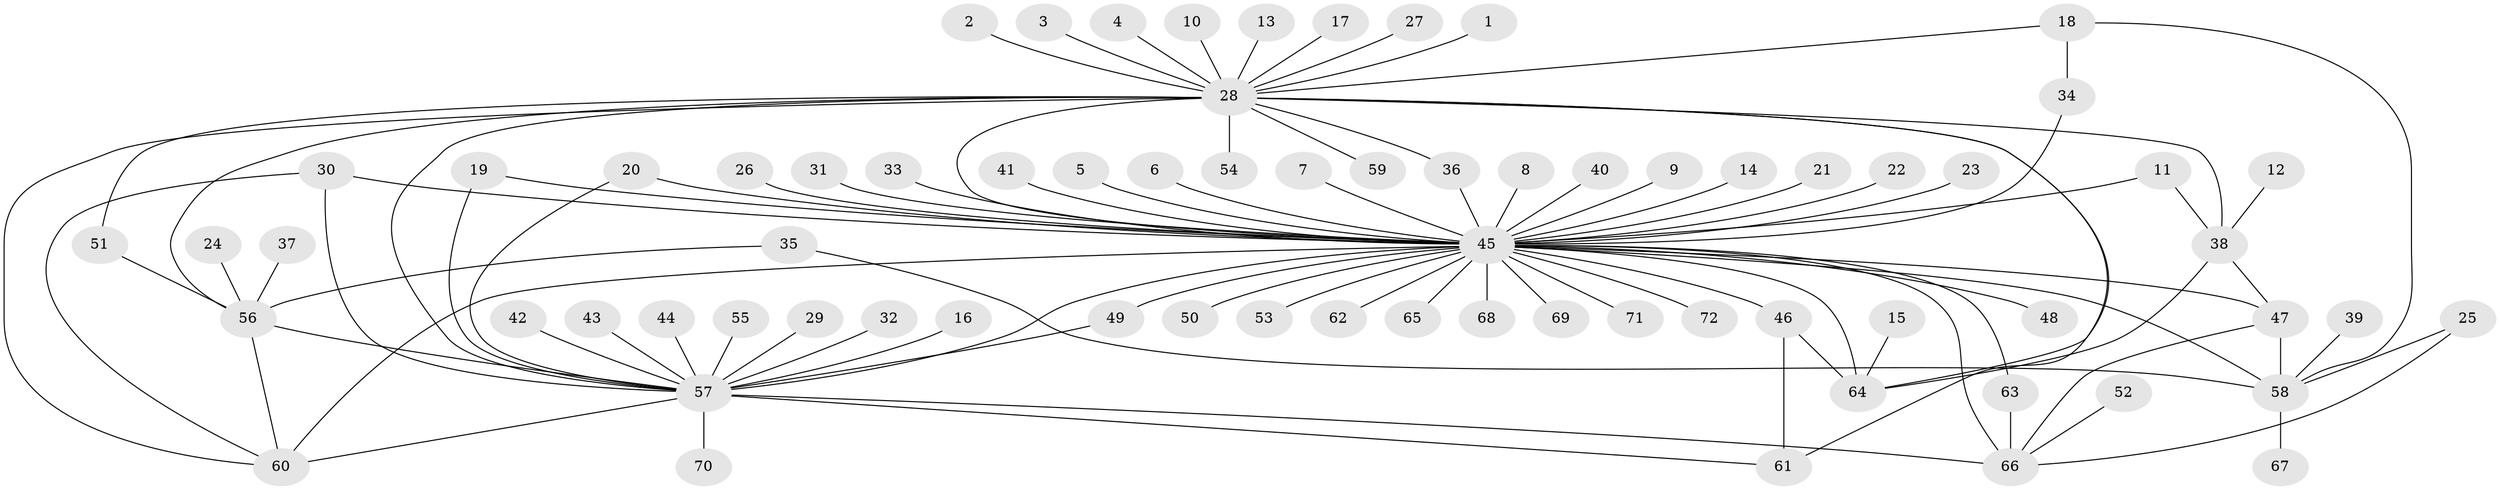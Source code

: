 // original degree distribution, {19: 0.006944444444444444, 40: 0.006944444444444444, 1: 0.5277777777777778, 4: 0.0625, 3: 0.06944444444444445, 22: 0.006944444444444444, 2: 0.2361111111111111, 5: 0.013888888888888888, 11: 0.006944444444444444, 7: 0.020833333333333332, 6: 0.027777777777777776, 13: 0.006944444444444444, 10: 0.006944444444444444}
// Generated by graph-tools (version 1.1) at 2025/49/03/09/25 03:49:49]
// undirected, 72 vertices, 98 edges
graph export_dot {
graph [start="1"]
  node [color=gray90,style=filled];
  1;
  2;
  3;
  4;
  5;
  6;
  7;
  8;
  9;
  10;
  11;
  12;
  13;
  14;
  15;
  16;
  17;
  18;
  19;
  20;
  21;
  22;
  23;
  24;
  25;
  26;
  27;
  28;
  29;
  30;
  31;
  32;
  33;
  34;
  35;
  36;
  37;
  38;
  39;
  40;
  41;
  42;
  43;
  44;
  45;
  46;
  47;
  48;
  49;
  50;
  51;
  52;
  53;
  54;
  55;
  56;
  57;
  58;
  59;
  60;
  61;
  62;
  63;
  64;
  65;
  66;
  67;
  68;
  69;
  70;
  71;
  72;
  1 -- 28 [weight=1.0];
  2 -- 28 [weight=1.0];
  3 -- 28 [weight=1.0];
  4 -- 28 [weight=1.0];
  5 -- 45 [weight=1.0];
  6 -- 45 [weight=1.0];
  7 -- 45 [weight=1.0];
  8 -- 45 [weight=1.0];
  9 -- 45 [weight=1.0];
  10 -- 28 [weight=1.0];
  11 -- 38 [weight=1.0];
  11 -- 45 [weight=1.0];
  12 -- 38 [weight=1.0];
  13 -- 28 [weight=1.0];
  14 -- 45 [weight=1.0];
  15 -- 64 [weight=1.0];
  16 -- 57 [weight=1.0];
  17 -- 28 [weight=1.0];
  18 -- 28 [weight=1.0];
  18 -- 34 [weight=1.0];
  18 -- 58 [weight=1.0];
  19 -- 45 [weight=1.0];
  19 -- 57 [weight=1.0];
  20 -- 45 [weight=1.0];
  20 -- 57 [weight=1.0];
  21 -- 45 [weight=1.0];
  22 -- 45 [weight=1.0];
  23 -- 45 [weight=1.0];
  24 -- 56 [weight=1.0];
  25 -- 58 [weight=1.0];
  25 -- 66 [weight=1.0];
  26 -- 45 [weight=1.0];
  27 -- 28 [weight=1.0];
  28 -- 36 [weight=1.0];
  28 -- 38 [weight=1.0];
  28 -- 45 [weight=2.0];
  28 -- 51 [weight=1.0];
  28 -- 54 [weight=1.0];
  28 -- 56 [weight=1.0];
  28 -- 57 [weight=1.0];
  28 -- 59 [weight=1.0];
  28 -- 60 [weight=1.0];
  28 -- 61 [weight=1.0];
  28 -- 64 [weight=1.0];
  29 -- 57 [weight=1.0];
  30 -- 45 [weight=1.0];
  30 -- 57 [weight=2.0];
  30 -- 60 [weight=1.0];
  31 -- 45 [weight=1.0];
  32 -- 57 [weight=1.0];
  33 -- 45 [weight=1.0];
  34 -- 45 [weight=1.0];
  35 -- 56 [weight=1.0];
  35 -- 58 [weight=1.0];
  36 -- 45 [weight=1.0];
  37 -- 56 [weight=1.0];
  38 -- 47 [weight=1.0];
  38 -- 64 [weight=1.0];
  39 -- 58 [weight=1.0];
  40 -- 45 [weight=1.0];
  41 -- 45 [weight=1.0];
  42 -- 57 [weight=1.0];
  43 -- 57 [weight=1.0];
  44 -- 57 [weight=1.0];
  45 -- 46 [weight=3.0];
  45 -- 47 [weight=2.0];
  45 -- 48 [weight=1.0];
  45 -- 49 [weight=1.0];
  45 -- 50 [weight=1.0];
  45 -- 53 [weight=1.0];
  45 -- 57 [weight=2.0];
  45 -- 58 [weight=1.0];
  45 -- 60 [weight=2.0];
  45 -- 62 [weight=1.0];
  45 -- 63 [weight=1.0];
  45 -- 64 [weight=1.0];
  45 -- 65 [weight=1.0];
  45 -- 66 [weight=1.0];
  45 -- 68 [weight=1.0];
  45 -- 69 [weight=1.0];
  45 -- 71 [weight=1.0];
  45 -- 72 [weight=1.0];
  46 -- 61 [weight=1.0];
  46 -- 64 [weight=1.0];
  47 -- 58 [weight=2.0];
  47 -- 66 [weight=1.0];
  49 -- 57 [weight=1.0];
  51 -- 56 [weight=1.0];
  52 -- 66 [weight=1.0];
  55 -- 57 [weight=1.0];
  56 -- 57 [weight=1.0];
  56 -- 60 [weight=1.0];
  57 -- 60 [weight=1.0];
  57 -- 61 [weight=1.0];
  57 -- 66 [weight=2.0];
  57 -- 70 [weight=1.0];
  58 -- 67 [weight=1.0];
  63 -- 66 [weight=1.0];
}
